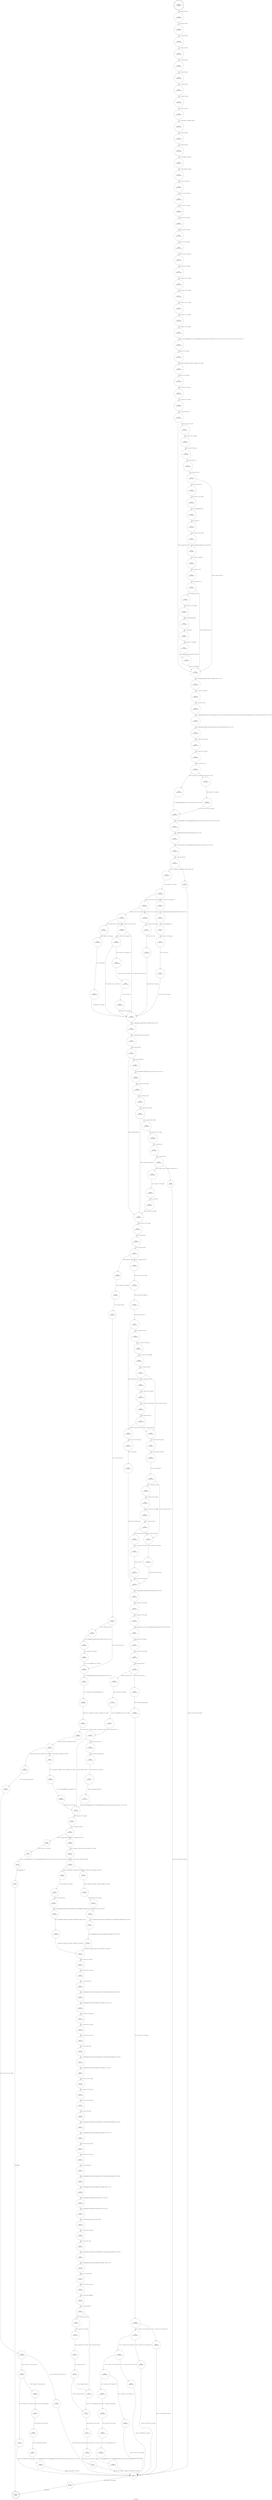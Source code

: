 digraph disk_create {
label="disk_create"
18478 [label="N18478\n(rp:0, ep:0)\nexit", shape="doublecircle"]
18479 [label="N18479\n(rp:266, ep:266)\nentry", shape="doublecircle"]
18479 -> 18481 [label="%8 = alloca i32, align 4"]
18481 [label="N18481\n(rp:265, ep:265)", shape="circle"]
18481 -> 18482 [label="%9 = alloca i32, align 4"]
18482 [label="N18482\n(rp:264, ep:264)", shape="circle"]
18482 -> 18483 [label="%10 = alloca i32, align 4"]
18483 [label="N18483\n(rp:263, ep:263)", shape="circle"]
18483 -> 18484 [label="%11 = alloca i32, align 4"]
18484 [label="N18484\n(rp:262, ep:262)", shape="circle"]
18484 -> 18485 [label="%12 = alloca i32, align 4"]
18485 [label="N18485\n(rp:261, ep:261)", shape="circle"]
18485 -> 18486 [label="%13 = alloca i32, align 4"]
18486 [label="N18486\n(rp:260, ep:260)", shape="circle"]
18486 -> 18487 [label="%14 = alloca i8*, align 8"]
18487 [label="N18487\n(rp:259, ep:259)", shape="circle"]
18487 -> 18488 [label="%15 = alloca i32*, align 8"]
18488 [label="N18488\n(rp:258, ep:258)", shape="circle"]
18488 -> 18489 [label="%16 = alloca i32, align 4"]
18489 [label="N18489\n(rp:257, ep:257)", shape="circle"]
18489 -> 18490 [label="%17 = alloca %struct.__dirstream*, align 8"]
18490 [label="N18490\n(rp:256, ep:256)", shape="circle"]
18490 -> 18491 [label="%18 = alloca i32, align 4"]
18491 [label="N18491\n(rp:255, ep:255)", shape="circle"]
18491 -> 18492 [label="%19 = alloca i32, align 4"]
18492 [label="N18492\n(rp:254, ep:254)", shape="circle"]
18492 -> 18493 [label="%20 = alloca [4096 x i8], align 16"]
18493 [label="N18493\n(rp:253, ep:253)", shape="circle"]
18493 -> 18494 [label="%21 = alloca %struct.stat, align 8"]
18494 [label="N18494\n(rp:252, ep:252)", shape="circle"]
18494 -> 18496 [label="store i32 %0, i32* %9, align 4"]
18496 [label="N18496\n(rp:251, ep:251)", shape="circle"]
18496 -> 18498 [label="store i32 %1, i32* %10, align 4"]
18498 [label="N18498\n(rp:250, ep:250)", shape="circle"]
18498 -> 18500 [label="store i32 %2, i32* %11, align 4"]
18500 [label="N18500\n(rp:249, ep:249)", shape="circle"]
18500 -> 18502 [label="store i32 %3, i32* %12, align 4"]
18502 [label="N18502\n(rp:248, ep:248)", shape="circle"]
18502 -> 18504 [label="store i32 %4, i32* %13, align 4"]
18504 [label="N18504\n(rp:247, ep:247)", shape="circle"]
18504 -> 18506 [label="store i8* %5, i8** %14, align 8"]
18506 [label="N18506\n(rp:246, ep:246)", shape="circle"]
18506 -> 18514 [label="store i32* %6, i32** %15, align 8"]
18514 [label="N18514\n(rp:245, ep:245)", shape="circle"]
18514 -> 18515 [label="%22 = load i32, i32* %9, align 4"]
18515 [label="N18515\n(rp:244, ep:244)", shape="circle"]
18515 -> 18516 [label="%23 = load i32, i32* %10, align 4"]
18516 [label="N18516\n(rp:243, ep:243)", shape="circle"]
18516 -> 18517 [label="%24 = load i32, i32* %11, align 4"]
18517 [label="N18517\n(rp:242, ep:242)", shape="circle"]
18517 -> 18518 [label="%25 = load i32, i32* %12, align 4"]
18518 [label="N18518\n(rp:241, ep:241)", shape="circle"]
18518 -> 18519 [label="%26 = load i32, i32* %13, align 4"]
18519 [label="N18519\n(rp:240, ep:240)", shape="circle"]
18519 -> 18520 [label="%27 = load i8*, i8** %14, align 8"]
18520 [label="N18520\n(rp:239, ep:239)", shape="circle"]
18520 -> 18521 [label="logger --@-- call void @logger(i32 8, i32 0, i8* getelementptr inbounds ([104 x i8], [104 x i8]* @.str.31.198, i32 0, i32 0), i32 %22, i32 %23, i32 %24, i32 %25, i32 %26, i8* %27)", style="dashed", color="blue"]
18521 [label="N18521\n(rp:238, ep:238)", shape="circle"]
18521 -> 18522 [label="store i32 0, i32* %16, align 4"]
18522 [label="N18522\n(rp:237, ep:237)", shape="circle"]
18522 -> 18523 [label="store %struct.__dirstream* null, %struct.__dirstream** %17, align 8"]
18523 [label="N18523\n(rp:236, ep:236)", shape="circle"]
18523 -> 18524 [label="store i32 0, i32* %18, align 4"]
18524 [label="N18524\n(rp:235, ep:235)", shape="circle"]
18524 -> 18525 [label="store i32 493, i32* %19, align 4"]
18525 [label="N18525\n(rp:234, ep:234)", shape="circle"]
18525 -> 18526 [label="%28 = load i8*, i8** %14, align 8"]
18526 [label="N18526\n(rp:233, ep:233)", shape="circle"]
18526 -> 18527 [label="%29 = icmp ne i8* %28, null"]
18527 [label="N18527\n(rp:232, ep:232)", shape="circle"]
18527 -> 18781 [label="[%29 = icmp ne i8* %28, null]"]
18527 -> 18549 [label="[!(%29 = icmp ne i8* %28, null)]"]
18529 [label="N18529\n(rp:230, ep:230)", shape="circle"]
18529 -> 18530 [label="%32 = load i8, i8* %31, align 1"]
18530 [label="N18530\n(rp:229, ep:229)", shape="circle"]
18530 -> 18531 [label="%33 = sext i8 %32 to i32"]
18531 [label="N18531\n(rp:228, ep:228)", shape="circle"]
18531 -> 18532 [label="%34 = icmp ne i32 %33, 0"]
18532 [label="N18532\n(rp:227, ep:227)", shape="circle"]
18532 -> 18783 [label="[%34 = icmp ne i32 %33, 0]"]
18532 -> 18549 [label="[!(%34 = icmp ne i32 %33, 0)]"]
18534 [label="N18534\n(rp:225, ep:225)", shape="circle"]
18534 -> 18535 [label="%37 = call i64 @strlen(i8* %36)"]
18535 [label="N18535\n(rp:224, ep:224)", shape="circle"]
18535 -> 18536 [label="%38 = sub i64 %37, 1"]
18536 [label="N18536\n(rp:223, ep:223)", shape="circle"]
18536 -> 18537 [label="%39 = load i8*, i8** %14, align 8"]
18537 [label="N18537\n(rp:222, ep:222)", shape="circle"]
18537 -> 18538 [label="%40 = getelementptr inbounds i8, i8* %39, i64 %38"]
18538 [label="N18538\n(rp:221, ep:221)", shape="circle"]
18538 -> 18539 [label="%41 = load i8, i8* %40, align 1"]
18539 [label="N18539\n(rp:220, ep:220)", shape="circle"]
18539 -> 18540 [label="%42 = sext i8 %41 to i32"]
18540 [label="N18540\n(rp:219, ep:219)", shape="circle"]
18540 -> 18541 [label="%43 = icmp eq i32 %42, 47"]
18541 [label="N18541\n(rp:218, ep:218)", shape="circle"]
18541 -> 18785 [label="[%43 = icmp eq i32 %42, 47]"]
18541 -> 18549 [label="[!(%43 = icmp eq i32 %42, 47)]"]
18543 [label="N18543\n(rp:216, ep:216)", shape="circle"]
18543 -> 18544 [label="%46 = call i64 @strlen(i8* %45)"]
18544 [label="N18544\n(rp:215, ep:215)", shape="circle"]
18544 -> 18545 [label="%47 = sub i64 %46, 1"]
18545 [label="N18545\n(rp:214, ep:214)", shape="circle"]
18545 -> 18546 [label="%48 = load i8*, i8** %14, align 8"]
18546 [label="N18546\n(rp:213, ep:213)", shape="circle"]
18546 -> 18547 [label="%49 = getelementptr inbounds i8, i8* %48, i64 %47"]
18547 [label="N18547\n(rp:212, ep:212)", shape="circle"]
18547 -> 18549 [label="store i8 0, i8* %49, align 1"]
18549 [label="N18549\n(rp:211, ep:211)", shape="circle"]
18549 -> 18550 [label="%51 = getelementptr inbounds [4096 x i8], [4096 x i8]* %20, i32 0, i32 0"]
18550 [label="N18550\n(rp:210, ep:210)", shape="circle"]
18550 -> 18551 [label="%52 = load i32, i32* %9, align 4"]
18551 [label="N18551\n(rp:209, ep:209)", shape="circle"]
18551 -> 18552 [label="%53 = zext i32 %52 to i64"]
18552 [label="N18552\n(rp:208, ep:208)", shape="circle"]
18552 -> 18553 [label="%54 = getelementptr inbounds [0 x %struct.rdpdr_device_info], [0 x %struct.rdpdr_device_info]* bitcast ([16 x %struct.rdpdr_device_info]* @g_rdpdr_device to [0 x %struct.rdpdr_device_info]*), i64 0, i64 %53"]
18553 [label="N18553\n(rp:207, ep:207)", shape="circle"]
18553 -> 18554 [label="%55 = getelementptr inbounds %struct.rdpdr_device_info, %struct.rdpdr_device_info* %54, i32 0, i32 3"]
18554 [label="N18554\n(rp:206, ep:206)", shape="circle"]
18554 -> 18555 [label="%56 = load i8*, i8** %55, align 8"]
18555 [label="N18555\n(rp:205, ep:205)", shape="circle"]
18555 -> 18556 [label="%57 = load i8*, i8** %14, align 8"]
18556 [label="N18556\n(rp:204, ep:204)", shape="circle"]
18556 -> 18557 [label="%58 = icmp ne i8* %57, null"]
18557 [label="N18557\n(rp:203, ep:203)", shape="circle"]
18557 -> 18787 [label="[%58 = icmp ne i8* %57, null]"]
18557 -> 18788 [label="[!(%58 = icmp ne i8* %57, null)]"]
18559 [label="N18559\n(rp:200, ep:200)", shape="circle"]
18559 -> 18561 [label="63 = [%60 = load i8*, i8** %14, align 8]"]
18561 [label="N18561\n(rp:199, ep:199)", shape="circle"]
18561 -> 18562 [label="%64 = call i32 @sprintf(i8* %51, i8* getelementptr inbounds ([5 x i8], [5 x i8]* @.str.6.200, i32 0, i32 0), i8* %56, i8* %63)"]
18562 [label="N18562\n(rp:198, ep:198)", shape="circle"]
18562 -> 18563 [label="%65 = getelementptr inbounds [4096 x i8], [4096 x i8]* %20, i32 0, i32 0"]
18563 [label="N18563\n(rp:197, ep:197)", shape="circle"]
18563 -> 18564 [label="%66 = call i8* @strstr(i8* %65, i8* getelementptr inbounds ([4 x i8], [4 x i8]* @.str.33.201, i32 0, i32 0))"]
18564 [label="N18564\n(rp:196, ep:196)", shape="circle"]
18564 -> 18565 [label="%67 = icmp ne i8* %66, null"]
18565 [label="N18565\n(rp:195, ep:195)", shape="circle"]
18565 -> 18791 [label="[%67 = icmp ne i8* %66, null]"]
18565 -> 18792 [label="[!(%67 = icmp ne i8* %66, null)]"]
18569 [label="N18569\n(rp:193, ep:193)", shape="circle"]
18569 -> 18793 [label="[%70 = load i32, i32* %12, align 4==5]"]
18569 -> 18794 [label="[%70 = load i32, i32* %12, align 4!=5]"]
18571 [label="N18571\n(rp:178, ep:178)", shape="circle"]
18571 -> 18572 [label="%73 = call i32 @unlink(i8* %72)"]
18572 [label="N18572\n(rp:177, ep:177)", shape="circle"]
18572 -> 18573 [label="%74 = load i32, i32* %18, align 4"]
18573 [label="N18573\n(rp:176, ep:176)", shape="circle"]
18573 -> 18574 [label="%75 = or i32 %74, 64"]
18574 [label="N18574\n(rp:175, ep:175)", shape="circle"]
18574 -> 18589 [label="store i32 %75, i32* %18, align 4"]
18577 [label="N18577\n(rp:181, ep:181)", shape="circle"]
18577 -> 18578 [label="%78 = or i32 %77, 192"]
18578 [label="N18578\n(rp:180, ep:180)", shape="circle"]
18578 -> 18589 [label="store i32 %78, i32* %18, align 4"]
18581 [label="N18581\n(rp:184, ep:184)", shape="circle"]
18581 -> 18582 [label="%81 = or i32 %80, 64"]
18582 [label="N18582\n(rp:183, ep:183)", shape="circle"]
18582 -> 18589 [label="store i32 %81, i32* %18, align 4"]
18586 [label="N18586\n(rp:187, ep:187)", shape="circle"]
18586 -> 18587 [label="%85 = or i32 %84, 512"]
18587 [label="N18587\n(rp:186, ep:186)", shape="circle"]
18587 -> 18589 [label="store i32 %85, i32* %18, align 4"]
18589 [label="N18589\n(rp:174, ep:174)", shape="circle"]
18589 -> 18590 [label="%87 = getelementptr inbounds [4096 x i8], [4096 x i8]* %20, i32 0, i32 0"]
18590 [label="N18590\n(rp:173, ep:173)", shape="circle"]
18590 -> 18591 [label="%88 = call i32 @stat(i8* %87, %struct.stat* %21)"]
18591 [label="N18591\n(rp:172, ep:172)", shape="circle"]
18591 -> 18592 [label="%89 = icmp eq i32 %88, 0"]
18592 [label="N18592\n(rp:171, ep:171)", shape="circle"]
18592 -> 18803 [label="[%89 = icmp eq i32 %88, 0]"]
18592 -> 18609 [label="[!(%89 = icmp eq i32 %88, 0)]"]
18594 [label="N18594\n(rp:169, ep:169)", shape="circle"]
18594 -> 18595 [label="%92 = load i32, i32* %91, align 8"]
18595 [label="N18595\n(rp:168, ep:168)", shape="circle"]
18595 -> 18596 [label="%93 = and i32 %92, 61440"]
18596 [label="N18596\n(rp:167, ep:167)", shape="circle"]
18596 -> 18597 [label="%94 = icmp eq i32 %93, 16384"]
18597 [label="N18597\n(rp:166, ep:166)", shape="circle"]
18597 -> 18805 [label="[%94 = icmp eq i32 %93, 16384]"]
18597 -> 18609 [label="[!(%94 = icmp eq i32 %93, 16384)]"]
18599 [label="N18599\n(rp:164, ep:164)", shape="circle"]
18599 -> 18600 [label="%97 = and i32 %96, 64"]
18600 [label="N18600\n(rp:163, ep:163)", shape="circle"]
18600 -> 18601 [label="%98 = icmp ne i32 %97, 0"]
18601 [label="N18601\n(rp:162, ep:162)", shape="circle"]
18601 -> 18807 [label="[%98 = icmp ne i32 %97, 0]"]
18601 -> 18808 [label="[!(%98 = icmp ne i32 %97, 0)]"]
18605 [label="N18605\n(rp:160, ep:160)", shape="circle"]
18605 -> 18606 [label="%102 = or i32 %101, 1"]
18606 [label="N18606\n(rp:159, ep:159)", shape="circle"]
18606 -> 18609 [label="store i32 %102, i32* %13, align 4"]
18609 [label="N18609\n(rp:158, ep:158)", shape="circle"]
18609 -> 18610 [label="%105 = load i32, i32* %13, align 4"]
18610 [label="N18610\n(rp:157, ep:157)", shape="circle"]
18610 -> 18611 [label="%106 = and i32 %105, 1"]
18611 [label="N18611\n(rp:156, ep:156)", shape="circle"]
18611 -> 18612 [label="%107 = icmp ne i32 %106, 0"]
18612 [label="N18612\n(rp:155, ep:155)", shape="circle"]
18612 -> 18809 [label="[%107 = icmp ne i32 %106, 0]"]
18612 -> 18810 [label="[!(%107 = icmp ne i32 %106, 0)]"]
18614 [label="N18614\n(rp:94, ep:94)", shape="circle"]
18614 -> 18615 [label="%110 = and i32 %109, 64"]
18615 [label="N18615\n(rp:93, ep:93)", shape="circle"]
18615 -> 18616 [label="%111 = icmp ne i32 %110, 0"]
18616 [label="N18616\n(rp:92, ep:92)", shape="circle"]
18616 -> 18811 [label="[%111 = icmp ne i32 %110, 0]"]
18616 -> 18621 [label="[!(%111 = icmp ne i32 %110, 0)]"]
18618 [label="N18618\n(rp:90, ep:90)", shape="circle"]
18618 -> 18619 [label="%114 = load i32, i32* %19, align 4"]
18619 [label="N18619\n(rp:89, ep:89)", shape="circle"]
18619 -> 18621 [label="%115 = call i32 @mkdir(i8* %113, i32 %114)"]
18621 [label="N18621\n(rp:88, ep:88)", shape="circle"]
18621 -> 18622 [label="%117 = getelementptr inbounds [4096 x i8], [4096 x i8]* %20, i32 0, i32 0"]
18622 [label="N18622\n(rp:87, ep:87)", shape="circle"]
18622 -> 18623 [label="%118 = call %struct.__dirstream* @opendir(i8* %117)"]
18623 [label="N18623\n(rp:86, ep:86)", shape="circle"]
18623 -> 18624 [label="store %struct.__dirstream* %118, %struct.__dirstream** %17, align 8"]
18624 [label="N18624\n(rp:85, ep:85)", shape="circle"]
18624 -> 18625 [label="%119 = load %struct.__dirstream*, %struct.__dirstream** %17, align 8"]
18625 [label="N18625\n(rp:84, ep:84)", shape="circle"]
18625 -> 18626 [label="%120 = icmp ne %struct.__dirstream* %119, null"]
18626 [label="N18626\n(rp:83, ep:83)", shape="circle"]
18626 -> 18813 [label="[%120 = icmp ne %struct.__dirstream* %119, null]"]
18626 -> 18814 [label="[!(%120 = icmp ne %struct.__dirstream* %119, null)]"]
18628 [label="N18628\n(rp:81, ep:81)", shape="circle"]
18628 -> 18629 [label="%123 = load i32, i32* %122, align 4"]
18629 [label="N18629\n(rp:80, ep:80)", shape="circle"]
18629 -> 18815 [label="[%123 = load i32, i32* %122, align 4==13]"]
18629 -> 18816 [label="[%123 = load i32, i32* %122, align 4!=13]"]
18635 [label="N18635\n(rp:77, ep:77)", shape="circle"]
18635 -> 18636 [label="%128 = load i32, i32* %127, align 4"]
18636 [label="N18636\n(rp:76, ep:76)", shape="circle"]
18636 -> 18637 [label="%129 = call i8* @strerror(i32 %128)"]
18637 [label="N18637\n(rp:75, ep:75)", shape="circle"]
18637 -> 18638 [label="logger --@-- call void @logger(i32 8, i32 3, i8* getelementptr inbounds ([36 x i8], [36 x i8]* @.str.34.202, i32 0, i32 0), i8* %129)", style="dashed", color="blue"]
18638 [label="N18638\n(rp:74, ep:74)", shape="circle"]
18638 -> 18779 [label="store i32 -1073741809, i32* %8, align 4"]
18641 [label="N18641\n(rp:70, ep:70)", shape="circle"]
18641 -> 18642 [label="%132 = call i32 @dirfd(%struct.__dirstream* %131)"]
18642 [label="N18642\n(rp:69, ep:69)", shape="circle"]
18642 -> 18711 [label="store i32 %132, i32* %16, align 4"]
18645 [label="N18645\n(rp:153, ep:153)", shape="circle"]
18645 -> 18646 [label="%135 = and i32 %134, 268435456"]
18646 [label="N18646\n(rp:152, ep:152)", shape="circle"]
18646 -> 18647 [label="%136 = icmp ne i32 %135, 0"]
18647 [label="N18647\n(rp:151, ep:151)", shape="circle"]
18647 -> 18820 [label="[!(%136 = icmp ne i32 %135, 0)]"]
18647 -> 18656 [label="[%136 = icmp ne i32 %135, 0]"]
18649 [label="N18649\n(rp:149, ep:149)", shape="circle"]
18649 -> 18650 [label="%139 = and i32 %138, -2147483648"]
18650 [label="N18650\n(rp:148, ep:148)", shape="circle"]
18650 -> 18651 [label="%140 = icmp ne i32 %139, 0"]
18651 [label="N18651\n(rp:147, ep:147)", shape="circle"]
18651 -> 18821 [label="[%140 = icmp ne i32 %139, 0]"]
18651 -> 18660 [label="[!(%140 = icmp ne i32 %139, 0)]"]
18653 [label="N18653\n(rp:145, ep:145)", shape="circle"]
18653 -> 18654 [label="%143 = and i32 %142, 1073741824"]
18654 [label="N18654\n(rp:144, ep:144)", shape="circle"]
18654 -> 18655 [label="%144 = icmp ne i32 %143, 0"]
18655 [label="N18655\n(rp:143, ep:143)", shape="circle"]
18655 -> 18656 [label="[%144 = icmp ne i32 %143, 0]"]
18655 -> 18660 [label="[!(%144 = icmp ne i32 %143, 0)]"]
18656 [label="N18656\n(rp:129, ep:129)", shape="circle"]
18656 -> 18657 [label="%146 = load i32, i32* %18, align 4"]
18657 [label="N18657\n(rp:128, ep:128)", shape="circle"]
18657 -> 18658 [label="%147 = or i32 %146, 2"]
18658 [label="N18658\n(rp:127, ep:127)", shape="circle"]
18658 -> 18676 [label="store i32 %147, i32* %18, align 4"]
18660 [label="N18660\n(rp:142, ep:142)", shape="circle"]
18660 -> 18661 [label="%149 = load i32, i32* %10, align 4"]
18661 [label="N18661\n(rp:141, ep:141)", shape="circle"]
18661 -> 18662 [label="%150 = and i32 %149, 1073741824"]
18662 [label="N18662\n(rp:140, ep:140)", shape="circle"]
18662 -> 18663 [label="%151 = icmp ne i32 %150, 0"]
18663 [label="N18663\n(rp:139, ep:139)", shape="circle"]
18663 -> 18825 [label="[%151 = icmp ne i32 %150, 0]"]
18663 -> 18672 [label="[!(%151 = icmp ne i32 %150, 0)]"]
18665 [label="N18665\n(rp:137, ep:137)", shape="circle"]
18665 -> 18666 [label="%154 = and i32 %153, -2147483648"]
18666 [label="N18666\n(rp:136, ep:136)", shape="circle"]
18666 -> 18667 [label="%155 = icmp ne i32 %154, 0"]
18667 [label="N18667\n(rp:135, ep:135)", shape="circle"]
18667 -> 18828 [label="[!(%155 = icmp ne i32 %154, 0)]"]
18667 -> 18672 [label="[%155 = icmp ne i32 %154, 0]"]
18669 [label="N18669\n(rp:131, ep:131)", shape="circle"]
18669 -> 18670 [label="%158 = or i32 %157, 1"]
18670 [label="N18670\n(rp:130, ep:130)", shape="circle"]
18670 -> 18676 [label="store i32 %158, i32* %18, align 4"]
18672 [label="N18672\n(rp:134, ep:134)", shape="circle"]
18672 -> 18673 [label="%160 = load i32, i32* %18, align 4"]
18673 [label="N18673\n(rp:133, ep:133)", shape="circle"]
18673 -> 18676 [label="store i32 %160, i32* %18, align 4"]
18676 [label="N18676\n(rp:126, ep:126)", shape="circle"]
18676 -> 18677 [label="%163 = getelementptr inbounds [4096 x i8], [4096 x i8]* %20, i32 0, i32 0"]
18677 [label="N18677\n(rp:125, ep:125)", shape="circle"]
18677 -> 18678 [label="%164 = load i32, i32* %18, align 4"]
18678 [label="N18678\n(rp:124, ep:124)", shape="circle"]
18678 -> 18679 [label="%165 = load i32, i32* %19, align 4"]
18679 [label="N18679\n(rp:123, ep:123)", shape="circle"]
18679 -> 18680 [label="open_weak_exclusive --@-- %166 = call i32 @open_weak_exclusive(i8* %163, i32 %164, i32 %165)", style="dashed", color="blue"]
18680 [label="N18680\n(rp:122, ep:122)", shape="circle"]
18680 -> 18681 [label="store i32 %166, i32* %16, align 4"]
18681 [label="N18681\n(rp:121, ep:121)", shape="circle"]
18681 -> 18682 [label="%167 = load i32, i32* %16, align 4"]
18682 [label="N18682\n(rp:120, ep:120)", shape="circle"]
18682 -> 18683 [label="%168 = icmp eq i32 %167, -1"]
18683 [label="N18683\n(rp:119, ep:119)", shape="circle"]
18683 -> 18829 [label="[%168 = icmp eq i32 %167, -1]"]
18683 -> 18830 [label="[!(%168 = icmp eq i32 %167, -1)]"]
18685 [label="N18685\n(rp:109, ep:109)", shape="circle"]
18685 -> 18686 [label="%171 = load i32, i32* %170, align 4"]
18686 [label="N18686\n(rp:108, ep:108)", shape="circle"]
18686 -> 18831 [label="[%171 = load i32, i32* %170, align 4==21]"]
18686 -> 18832 [label="[%171 = load i32, i32* %170, align 4!=21]"]
18696 [label="N18696\n(rp:103, ep:103)", shape="circle"]
18696 -> 18697 [label="%178 = load i32, i32* %177, align 4"]
18697 [label="N18697\n(rp:102, ep:102)", shape="circle"]
18697 -> 18698 [label="%179 = call i8* @strerror(i32 %178)"]
18698 [label="N18698\n(rp:101, ep:101)", shape="circle"]
18698 -> 18699 [label="logger --@-- call void @logger(i32 8, i32 3, i8* getelementptr inbounds ([33 x i8], [33 x i8]* @.str.35.203, i32 0, i32 0), i8* %179)", style="dashed", color="blue"]
18699 [label="N18699\n(rp:100, ep:100)", shape="circle"]
18699 -> 18779 [label="store i32 -1073741809, i32* %8, align 4"]
18702 [label="N18702\n(rp:117, ep:117)", shape="circle"]
18702 -> 18703 [label="%182 = call i32 @fcntl(i32 %181, i32 4, i32 2048)"]
18703 [label="N18703\n(rp:116, ep:116)", shape="circle"]
18703 -> 18704 [label="%183 = icmp eq i32 %182, -1"]
18704 [label="N18704\n(rp:115, ep:115)", shape="circle"]
18704 -> 18839 [label="[%183 = icmp eq i32 %182, -1]"]
18704 -> 18711 [label="[!(%183 = icmp eq i32 %182, -1)]"]
18706 [label="N18706\n(rp:113, ep:113)", shape="circle"]
18706 -> 18707 [label="%186 = load i32, i32* %185, align 4"]
18707 [label="N18707\n(rp:112, ep:112)", shape="circle"]
18707 -> 18708 [label="%187 = call i8* @strerror(i32 %186)"]
18708 [label="N18708\n(rp:111, ep:111)", shape="circle"]
18708 -> 18711 [label="logger --@-- call void @logger(i32 8, i32 3, i8* getelementptr inbounds ([34 x i8], [34 x i8]* @.str.36.204, i32 0, i32 0), i8* %187)", style="dashed", color="blue"]
18711 [label="N18711\n(rp:68, ep:68)", shape="circle"]
18711 -> 18712 [label="%190 = load i32, i32* %16, align 4"]
18712 [label="N18712\n(rp:67, ep:67)", shape="circle"]
18712 -> 18713 [label="%191 = icmp sge i32 %190, 256"]
18713 [label="N18713\n(rp:66, ep:66)", shape="circle"]
18713 -> 18841 [label="[%191 = icmp sge i32 %190, 256]"]
18713 -> 18842 [label="[!(%191 = icmp sge i32 %190, 256)]"]
18715 [label="N18715\n(rp:7, ep:7)", shape="circle"]
18715 -> 18716 [label="logger --@-- call void @logger(i32 8, i32 3, i8* getelementptr inbounds ([76 x i8], [76 x i8]* @.str.37.205, i32 0, i32 0), i32 %193, i32 256)", style="dashed", color="blue"]
18716 [label="N18716\n(rp:6, ep:6)", shape="circle"]
18716 -> 18717 [label="call void @exit(i32 70)"]
18717 [label="N18717\n(rp:5, ep:5)", shape="circle"]
18717 -> 18478 [label="unreachable"]
18719 [label="N18719\n(rp:64, ep:64)", shape="circle"]
18719 -> 18720 [label="%196 = icmp ne %struct.__dirstream* %195, null"]
18720 [label="N18720\n(rp:63, ep:63)", shape="circle"]
18720 -> 18843 [label="[%196 = icmp ne %struct.__dirstream* %195, null]"]
18720 -> 18844 [label="[!(%196 = icmp ne %struct.__dirstream* %195, null)]"]
18722 [label="N18722\n(rp:56, ep:56)", shape="circle"]
18722 -> 18723 [label="%199 = load i32, i32* %16, align 4"]
18723 [label="N18723\n(rp:55, ep:55)", shape="circle"]
18723 -> 18724 [label="%200 = sext i32 %199 to i64"]
18724 [label="N18724\n(rp:54, ep:54)", shape="circle"]
18724 -> 18725 [label="%201 = getelementptr inbounds [256 x %struct.fileinfo], [256 x %struct.fileinfo]* @g_fileinfo, i64 0, i64 %200"]
18725 [label="N18725\n(rp:53, ep:53)", shape="circle"]
18725 -> 18726 [label="%202 = getelementptr inbounds %struct.fileinfo, %struct.fileinfo* %201, i32 0, i32 4"]
18726 [label="N18726\n(rp:52, ep:52)", shape="circle"]
18726 -> 18734 [label="store %struct.__dirstream* %198, %struct.__dirstream** %202, align 16"]
18729 [label="N18729\n(rp:61, ep:61)", shape="circle"]
18729 -> 18730 [label="%205 = sext i32 %204 to i64"]
18730 [label="N18730\n(rp:60, ep:60)", shape="circle"]
18730 -> 18731 [label="%206 = getelementptr inbounds [256 x %struct.fileinfo], [256 x %struct.fileinfo]* @g_fileinfo, i64 0, i64 %205"]
18731 [label="N18731\n(rp:59, ep:59)", shape="circle"]
18731 -> 18732 [label="%207 = getelementptr inbounds %struct.fileinfo, %struct.fileinfo* %206, i32 0, i32 4"]
18732 [label="N18732\n(rp:58, ep:58)", shape="circle"]
18732 -> 18734 [label="store %struct.__dirstream* null, %struct.__dirstream** %207, align 16"]
18734 [label="N18734\n(rp:51, ep:51)", shape="circle"]
18734 -> 18735 [label="%209 = load i32, i32* %9, align 4"]
18735 [label="N18735\n(rp:50, ep:50)", shape="circle"]
18735 -> 18736 [label="%210 = load i32, i32* %16, align 4"]
18736 [label="N18736\n(rp:49, ep:49)", shape="circle"]
18736 -> 18737 [label="%211 = sext i32 %210 to i64"]
18737 [label="N18737\n(rp:48, ep:48)", shape="circle"]
18737 -> 18738 [label="%212 = getelementptr inbounds [256 x %struct.fileinfo], [256 x %struct.fileinfo]* @g_fileinfo, i64 0, i64 %211"]
18738 [label="N18738\n(rp:47, ep:47)", shape="circle"]
18738 -> 18739 [label="%213 = getelementptr inbounds %struct.fileinfo, %struct.fileinfo* %212, i32 0, i32 0"]
18739 [label="N18739\n(rp:46, ep:46)", shape="circle"]
18739 -> 18740 [label="store i32 %209, i32* %213, align 16"]
18740 [label="N18740\n(rp:45, ep:45)", shape="circle"]
18740 -> 18741 [label="%214 = load i32, i32* %13, align 4"]
18741 [label="N18741\n(rp:44, ep:44)", shape="circle"]
18741 -> 18742 [label="%215 = load i32, i32* %16, align 4"]
18742 [label="N18742\n(rp:43, ep:43)", shape="circle"]
18742 -> 18743 [label="%216 = sext i32 %215 to i64"]
18743 [label="N18743\n(rp:42, ep:42)", shape="circle"]
18743 -> 18744 [label="%217 = getelementptr inbounds [256 x %struct.fileinfo], [256 x %struct.fileinfo]* @g_fileinfo, i64 0, i64 %216"]
18744 [label="N18744\n(rp:41, ep:41)", shape="circle"]
18744 -> 18745 [label="%218 = getelementptr inbounds %struct.fileinfo, %struct.fileinfo* %217, i32 0, i32 1"]
18745 [label="N18745\n(rp:40, ep:40)", shape="circle"]
18745 -> 18746 [label="store i32 %214, i32* %218, align 4"]
18746 [label="N18746\n(rp:39, ep:39)", shape="circle"]
18746 -> 18747 [label="%219 = load i32, i32* %10, align 4"]
18747 [label="N18747\n(rp:38, ep:38)", shape="circle"]
18747 -> 18748 [label="%220 = load i32, i32* %16, align 4"]
18748 [label="N18748\n(rp:37, ep:37)", shape="circle"]
18748 -> 18749 [label="%221 = sext i32 %220 to i64"]
18749 [label="N18749\n(rp:36, ep:36)", shape="circle"]
18749 -> 18750 [label="%222 = getelementptr inbounds [256 x %struct.fileinfo], [256 x %struct.fileinfo]* @g_fileinfo, i64 0, i64 %221"]
18750 [label="N18750\n(rp:35, ep:35)", shape="circle"]
18750 -> 18751 [label="%223 = getelementptr inbounds %struct.fileinfo, %struct.fileinfo* %222, i32 0, i32 2"]
18751 [label="N18751\n(rp:34, ep:34)", shape="circle"]
18751 -> 18752 [label="store i32 %219, i32* %223, align 8"]
18752 [label="N18752\n(rp:33, ep:33)", shape="circle"]
18752 -> 18753 [label="%224 = load i32, i32* %16, align 4"]
18753 [label="N18753\n(rp:32, ep:32)", shape="circle"]
18753 -> 18754 [label="%225 = sext i32 %224 to i64"]
18754 [label="N18754\n(rp:31, ep:31)", shape="circle"]
18754 -> 18755 [label="%226 = getelementptr inbounds [256 x %struct.fileinfo], [256 x %struct.fileinfo]* @g_fileinfo, i64 0, i64 %225"]
18755 [label="N18755\n(rp:30, ep:30)", shape="circle"]
18755 -> 18756 [label="%227 = getelementptr inbounds %struct.fileinfo, %struct.fileinfo* %226, i32 0, i32 3"]
18756 [label="N18756\n(rp:29, ep:29)", shape="circle"]
18756 -> 18757 [label="%228 = getelementptr inbounds [4096 x i8], [4096 x i8]* %227, i32 0, i32 0"]
18757 [label="N18757\n(rp:28, ep:28)", shape="circle"]
18757 -> 18758 [label="%229 = getelementptr inbounds [4096 x i8], [4096 x i8]* %20, i32 0, i32 0"]
18758 [label="N18758\n(rp:27, ep:27)", shape="circle"]
18758 -> 18759 [label="%230 = call i8* @strncpy(i8* %228, i8* %229, i64 4095)"]
18759 [label="N18759\n(rp:26, ep:26)", shape="circle"]
18759 -> 18760 [label="%231 = load i32, i32* %16, align 4"]
18760 [label="N18760\n(rp:25, ep:25)", shape="circle"]
18760 -> 18761 [label="%232 = sext i32 %231 to i64"]
18761 [label="N18761\n(rp:24, ep:24)", shape="circle"]
18761 -> 18762 [label="%233 = getelementptr inbounds [256 x %struct.fileinfo], [256 x %struct.fileinfo]* @g_fileinfo, i64 0, i64 %232"]
18762 [label="N18762\n(rp:23, ep:23)", shape="circle"]
18762 -> 18763 [label="%234 = getelementptr inbounds %struct.fileinfo, %struct.fileinfo* %233, i32 0, i32 7"]
18763 [label="N18763\n(rp:22, ep:22)", shape="circle"]
18763 -> 18764 [label="store i32 0, i32* %234, align 16"]
18764 [label="N18764\n(rp:21, ep:21)", shape="circle"]
18764 -> 18765 [label="%235 = load i32, i32* %10, align 4"]
18765 [label="N18765\n(rp:20, ep:20)", shape="circle"]
18765 -> 18766 [label="%236 = and i32 %235, 268435456"]
18766 [label="N18766\n(rp:19, ep:19)", shape="circle"]
18766 -> 18767 [label="%237 = icmp ne i32 %236, 0"]
18767 [label="N18767\n(rp:18, ep:18)", shape="circle"]
18767 -> 18846 [label="[!(%237 = icmp ne i32 %236, 0)]"]
18767 -> 18772 [label="[%237 = icmp ne i32 %236, 0]"]
18769 [label="N18769\n(rp:16, ep:16)", shape="circle"]
18769 -> 18770 [label="%240 = and i32 %239, 1073741824"]
18770 [label="N18770\n(rp:15, ep:15)", shape="circle"]
18770 -> 18771 [label="%241 = icmp ne i32 %240, 0"]
18771 [label="N18771\n(rp:14, ep:14)", shape="circle"]
18771 -> 18772 [label="[%241 = icmp ne i32 %240, 0]"]
18771 -> 18774 [label="[!(%241 = icmp ne i32 %240, 0)]"]
18772 [label="N18772\n(rp:13, ep:13)", shape="circle"]
18772 -> 18774 [label="store i32 1, i32* @g_notify_stamp, align 4"]
18774 [label="N18774\n(rp:12, ep:12)", shape="circle"]
18774 -> 18775 [label="%244 = load i32, i32* %16, align 4"]
18775 [label="N18775\n(rp:11, ep:11)", shape="circle"]
18775 -> 18776 [label="%245 = load i32*, i32** %15, align 8"]
18776 [label="N18776\n(rp:10, ep:10)", shape="circle"]
18776 -> 18777 [label="store i32 %244, i32* %245, align 4"]
18777 [label="N18777\n(rp:9, ep:9)", shape="circle"]
18777 -> 18779 [label="store i32 0, i32* %8, align 4"]
18779 [label="N18779\n(rp:2, ep:2)", shape="circle"]
18779 -> 18780 [label="%247 = load i32, i32* %8, align 4"]
18780 [label="N18780\n(rp:1, ep:1)", shape="circle"]
18780 -> 18478 [label="ret i32 %247"]
18781 [label="N18781\n(rp:231, ep:231)", shape="circle"]
18781 -> 18529 [label="%31 = load i8*, i8** %14, align 8"]
18783 [label="N18783\n(rp:226, ep:226)", shape="circle"]
18783 -> 18534 [label="%36 = load i8*, i8** %14, align 8"]
18785 [label="N18785\n(rp:217, ep:217)", shape="circle"]
18785 -> 18543 [label="%45 = load i8*, i8** %14, align 8"]
18787 [label="N18787\n(rp:201, ep:201)", shape="circle"]
18787 -> 18559 [label="%60 = load i8*, i8** %14, align 8"]
18788 [label="N18788\n(rp:202, ep:202)", shape="circle"]
18788 -> 18561 [label="63 = [getelementptr inbounds ([1 x i8], [1 x i8]* @.str.32.199, i32 0, i32 0)]"]
18791 [label="N18791\n(rp:3, ep:3)", shape="circle"]
18791 -> 18779 [label="store i32 -1073741790, i32* %8, align 4"]
18792 [label="N18792\n(rp:194, ep:194)", shape="circle"]
18792 -> 18569 [label="%70 = load i32, i32* %12, align 4"]
18793 [label="N18793\n(rp:179, ep:179)", shape="circle"]
18793 -> 18571 [label="%72 = getelementptr inbounds [4096 x i8], [4096 x i8]* %20, i32 0, i32 0"]
18794 [label="N18794\n(rp:192, ep:192)", shape="circle"]
18794 -> 18795 [label="[%70 = load i32, i32* %12, align 4==2]"]
18794 -> 18796 [label="[%70 = load i32, i32* %12, align 4!=2]"]
18795 [label="N18795\n(rp:182, ep:182)", shape="circle"]
18795 -> 18577 [label="%77 = load i32, i32* %18, align 4"]
18796 [label="N18796\n(rp:191, ep:191)", shape="circle"]
18796 -> 18797 [label="[%70 = load i32, i32* %12, align 4==3]"]
18796 -> 18798 [label="[%70 = load i32, i32* %12, align 4!=3]"]
18797 [label="N18797\n(rp:185, ep:185)", shape="circle"]
18797 -> 18581 [label="%80 = load i32, i32* %18, align 4"]
18798 [label="N18798\n(rp:190, ep:190)", shape="circle"]
18798 -> 18800 [label="[%70 = load i32, i32* %12, align 4!=1]"]
18798 -> 18589 [label="[%70 = load i32, i32* %12, align 4==1]"]
18800 [label="N18800\n(rp:189, ep:189)", shape="circle"]
18800 -> 18801 [label="[%70 = load i32, i32* %12, align 4==4]"]
18800 -> 18589 [label="[%70 = load i32, i32* %12, align 4!=4]"]
18801 [label="N18801\n(rp:188, ep:188)", shape="circle"]
18801 -> 18586 [label="%84 = load i32, i32* %18, align 4"]
18803 [label="N18803\n(rp:170, ep:170)", shape="circle"]
18803 -> 18594 [label="%91 = getelementptr inbounds %struct.stat, %struct.stat* %21, i32 0, i32 3"]
18805 [label="N18805\n(rp:165, ep:165)", shape="circle"]
18805 -> 18599 [label="%96 = load i32, i32* %13, align 4"]
18807 [label="N18807\n(rp:4, ep:4)", shape="circle"]
18807 -> 18779 [label="store i32 -1073741638, i32* %8, align 4"]
18808 [label="N18808\n(rp:161, ep:161)", shape="circle"]
18808 -> 18605 [label="%101 = load i32, i32* %13, align 4"]
18809 [label="N18809\n(rp:95, ep:95)", shape="circle"]
18809 -> 18614 [label="%109 = load i32, i32* %18, align 4"]
18810 [label="N18810\n(rp:154, ep:154)", shape="circle"]
18810 -> 18645 [label="%134 = load i32, i32* %10, align 4"]
18811 [label="N18811\n(rp:91, ep:91)", shape="circle"]
18811 -> 18618 [label="%113 = getelementptr inbounds [4096 x i8], [4096 x i8]* %20, i32 0, i32 0"]
18813 [label="N18813\n(rp:71, ep:71)", shape="circle"]
18813 -> 18641 [label="%131 = load %struct.__dirstream*, %struct.__dirstream** %17, align 8"]
18814 [label="N18814\n(rp:82, ep:82)", shape="circle"]
18814 -> 18628 [label="%122 = call i32* @__errno_location()"]
18815 [label="N18815\n(rp:72, ep:72)", shape="circle"]
18815 -> 18779 [label="store i32 -1073741790, i32* %8, align 4"]
18816 [label="N18816\n(rp:79, ep:79)", shape="circle"]
18816 -> 18817 [label="[%123 = load i32, i32* %122, align 4==2]"]
18816 -> 18818 [label="[%123 = load i32, i32* %122, align 4!=2]"]
18817 [label="N18817\n(rp:73, ep:73)", shape="circle"]
18817 -> 18779 [label="store i32 -1073741809, i32* %8, align 4"]
18818 [label="N18818\n(rp:78, ep:78)", shape="circle"]
18818 -> 18635 [label="%127 = call i32* @__errno_location()"]
18820 [label="N18820\n(rp:150, ep:150)", shape="circle"]
18820 -> 18649 [label="%138 = load i32, i32* %10, align 4"]
18821 [label="N18821\n(rp:146, ep:146)", shape="circle"]
18821 -> 18653 [label="%142 = load i32, i32* %10, align 4"]
18825 [label="N18825\n(rp:138, ep:138)", shape="circle"]
18825 -> 18665 [label="%153 = load i32, i32* %10, align 4"]
18828 [label="N18828\n(rp:132, ep:132)", shape="circle"]
18828 -> 18669 [label="%157 = load i32, i32* %18, align 4"]
18829 [label="N18829\n(rp:110, ep:110)", shape="circle"]
18829 -> 18685 [label="%170 = call i32* @__errno_location()"]
18830 [label="N18830\n(rp:118, ep:118)", shape="circle"]
18830 -> 18702 [label="%181 = load i32, i32* %16, align 4"]
18831 [label="N18831\n(rp:96, ep:96)", shape="circle"]
18831 -> 18779 [label="store i32 -1073741638, i32* %8, align 4"]
18832 [label="N18832\n(rp:107, ep:107)", shape="circle"]
18832 -> 18833 [label="[%171 = load i32, i32* %170, align 4==13]"]
18832 -> 18834 [label="[%171 = load i32, i32* %170, align 4!=13]"]
18833 [label="N18833\n(rp:97, ep:97)", shape="circle"]
18833 -> 18779 [label="store i32 -1073741790, i32* %8, align 4"]
18834 [label="N18834\n(rp:106, ep:106)", shape="circle"]
18834 -> 18835 [label="[%171 = load i32, i32* %170, align 4==2]"]
18834 -> 18836 [label="[%171 = load i32, i32* %170, align 4!=2]"]
18835 [label="N18835\n(rp:98, ep:98)", shape="circle"]
18835 -> 18779 [label="store i32 -1073741809, i32* %8, align 4"]
18836 [label="N18836\n(rp:105, ep:105)", shape="circle"]
18836 -> 18837 [label="[%171 = load i32, i32* %170, align 4==17]"]
18836 -> 18838 [label="[%171 = load i32, i32* %170, align 4!=17]"]
18837 [label="N18837\n(rp:99, ep:99)", shape="circle"]
18837 -> 18779 [label="store i32 -1073741771, i32* %8, align 4"]
18838 [label="N18838\n(rp:104, ep:104)", shape="circle"]
18838 -> 18696 [label="%177 = call i32* @__errno_location()"]
18839 [label="N18839\n(rp:114, ep:114)", shape="circle"]
18839 -> 18706 [label="%185 = call i32* @__errno_location()"]
18841 [label="N18841\n(rp:8, ep:8)", shape="circle"]
18841 -> 18715 [label="%193 = load i32, i32* %16, align 4"]
18842 [label="N18842\n(rp:65, ep:65)", shape="circle"]
18842 -> 18719 [label="%195 = load %struct.__dirstream*, %struct.__dirstream** %17, align 8"]
18843 [label="N18843\n(rp:57, ep:57)", shape="circle"]
18843 -> 18722 [label="%198 = load %struct.__dirstream*, %struct.__dirstream** %17, align 8"]
18844 [label="N18844\n(rp:62, ep:62)", shape="circle"]
18844 -> 18729 [label="%204 = load i32, i32* %16, align 4"]
18846 [label="N18846\n(rp:17, ep:17)", shape="circle"]
18846 -> 18769 [label="%239 = load i32, i32* %10, align 4"]
}
